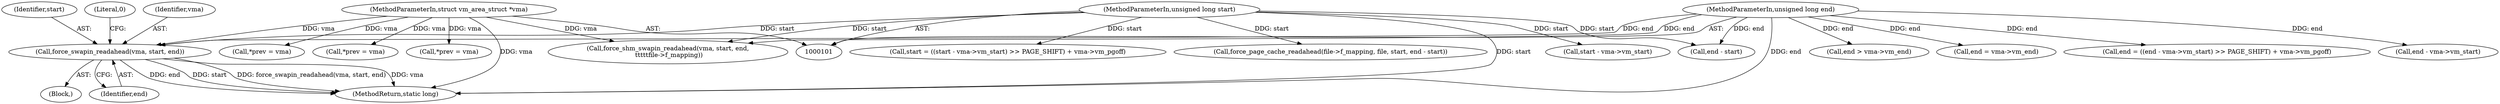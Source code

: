digraph "0_linux_6ea8d958a2c95a1d514015d4e29ba21a8c0a1a91@API" {
"1000121" [label="(Call,force_swapin_readahead(vma, start, end))"];
"1000102" [label="(MethodParameterIn,struct vm_area_struct *vma)"];
"1000104" [label="(MethodParameterIn,unsigned long start)"];
"1000105" [label="(MethodParameterIn,unsigned long end)"];
"1000123" [label="(Identifier,start)"];
"1000117" [label="(Call,*prev = vma)"];
"1000137" [label="(Call,force_shm_swapin_readahead(vma, start, end,\n \t\t\t\t\tfile->f_mapping))"];
"1000104" [label="(MethodParameterIn,unsigned long start)"];
"1000102" [label="(MethodParameterIn,struct vm_area_struct *vma)"];
"1000153" [label="(Call,*prev = vma)"];
"1000194" [label="(Call,force_page_cache_readahead(file->f_mapping, file, start, end - start))"];
"1000171" [label="(Call,end > vma->vm_end)"];
"1000121" [label="(Call,force_swapin_readahead(vma, start, end))"];
"1000176" [label="(Call,end = vma->vm_end)"];
"1000181" [label="(Call,end = ((end - vma->vm_start) >> PAGE_SHIFT) + vma->vm_pgoff)"];
"1000126" [label="(Literal,0)"];
"1000185" [label="(Call,end - vma->vm_start)"];
"1000200" [label="(Call,end - start)"];
"1000122" [label="(Identifier,vma)"];
"1000105" [label="(MethodParameterIn,unsigned long end)"];
"1000157" [label="(Call,start = ((start - vma->vm_start) >> PAGE_SHIFT) + vma->vm_pgoff)"];
"1000133" [label="(Call,*prev = vma)"];
"1000205" [label="(MethodReturn,static long)"];
"1000116" [label="(Block,)"];
"1000161" [label="(Call,start - vma->vm_start)"];
"1000124" [label="(Identifier,end)"];
"1000121" -> "1000116"  [label="AST: "];
"1000121" -> "1000124"  [label="CFG: "];
"1000122" -> "1000121"  [label="AST: "];
"1000123" -> "1000121"  [label="AST: "];
"1000124" -> "1000121"  [label="AST: "];
"1000126" -> "1000121"  [label="CFG: "];
"1000121" -> "1000205"  [label="DDG: start"];
"1000121" -> "1000205"  [label="DDG: force_swapin_readahead(vma, start, end)"];
"1000121" -> "1000205"  [label="DDG: vma"];
"1000121" -> "1000205"  [label="DDG: end"];
"1000102" -> "1000121"  [label="DDG: vma"];
"1000104" -> "1000121"  [label="DDG: start"];
"1000105" -> "1000121"  [label="DDG: end"];
"1000102" -> "1000101"  [label="AST: "];
"1000102" -> "1000205"  [label="DDG: vma"];
"1000102" -> "1000117"  [label="DDG: vma"];
"1000102" -> "1000133"  [label="DDG: vma"];
"1000102" -> "1000137"  [label="DDG: vma"];
"1000102" -> "1000153"  [label="DDG: vma"];
"1000104" -> "1000101"  [label="AST: "];
"1000104" -> "1000205"  [label="DDG: start"];
"1000104" -> "1000137"  [label="DDG: start"];
"1000104" -> "1000157"  [label="DDG: start"];
"1000104" -> "1000161"  [label="DDG: start"];
"1000104" -> "1000194"  [label="DDG: start"];
"1000104" -> "1000200"  [label="DDG: start"];
"1000105" -> "1000101"  [label="AST: "];
"1000105" -> "1000205"  [label="DDG: end"];
"1000105" -> "1000137"  [label="DDG: end"];
"1000105" -> "1000171"  [label="DDG: end"];
"1000105" -> "1000176"  [label="DDG: end"];
"1000105" -> "1000181"  [label="DDG: end"];
"1000105" -> "1000185"  [label="DDG: end"];
"1000105" -> "1000200"  [label="DDG: end"];
}

